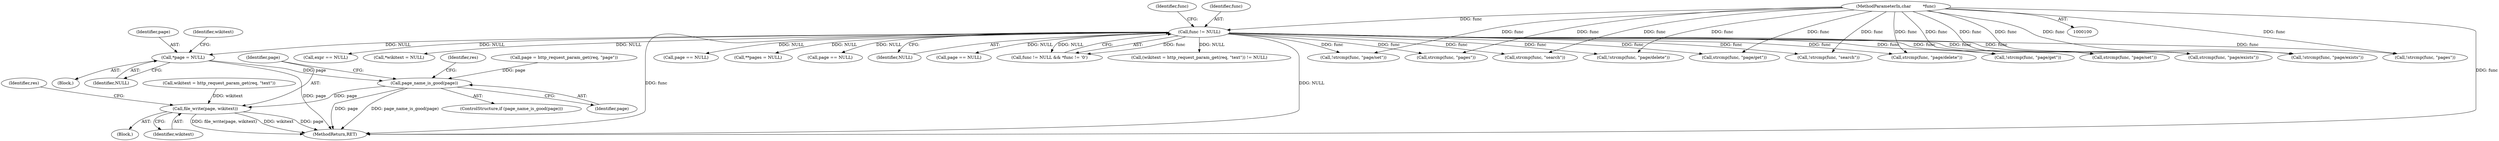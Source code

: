 digraph "0_didiwiki_5e5c796617e1712905dc5462b94bd5e6c08d15ea_0@pointer" {
"1000167" [label="(Call,*page = NULL)"];
"1000107" [label="(Call,func != NULL)"];
"1000103" [label="(MethodParameterIn,char         *func)"];
"1000188" [label="(Call,page_name_is_good(page))"];
"1000191" [label="(Call,file_write(page, wikitext))"];
"1000367" [label="(MethodReturn,RET)"];
"1000302" [label="(Call,expr == NULL)"];
"1000189" [label="(Identifier,page)"];
"1000284" [label="(Call,!strcmp(func, \"search\"))"];
"1000112" [label="(Identifier,func)"];
"1000161" [label="(Block,)"];
"1000157" [label="(Call,!strcmp(func, \"page/set\"))"];
"1000195" [label="(Identifier,res)"];
"1000202" [label="(Call,!strcmp(func, \"page/delete\"))"];
"1000163" [label="(Call,*wikitext = NULL)"];
"1000108" [label="(Identifier,func)"];
"1000191" [label="(Call,file_write(page, wikitext))"];
"1000169" [label="(Identifier,NULL)"];
"1000116" [label="(Call,!strcmp(func, \"page/get\"))"];
"1000280" [label="(Call,!strcmp(func, \"pages\"))"];
"1000128" [label="(Call,page == NULL)"];
"1000281" [label="(Call,strcmp(func, \"pages\"))"];
"1000187" [label="(ControlStructure,if (page_name_is_good(page)))"];
"1000180" [label="(Call,page = http_request_param_get(req, \"page\"))"];
"1000290" [label="(Call,**pages = NULL)"];
"1000174" [label="(Identifier,wikitext)"];
"1000192" [label="(Identifier,page)"];
"1000285" [label="(Call,strcmp(func, \"search\"))"];
"1000188" [label="(Call,page_name_is_good(page))"];
"1000117" [label="(Call,strcmp(func, \"page/get\"))"];
"1000214" [label="(Call,page == NULL)"];
"1000358" [label="(Identifier,res)"];
"1000173" [label="(Call,wikitext = http_request_param_get(req, \"text\"))"];
"1000167" [label="(Call,*page = NULL)"];
"1000203" [label="(Call,strcmp(func, \"page/delete\"))"];
"1000190" [label="(Block,)"];
"1000168" [label="(Identifier,page)"];
"1000158" [label="(Call,strcmp(func, \"page/set\"))"];
"1000103" [label="(MethodParameterIn,char         *func)"];
"1000241" [label="(Call,strcmp(func, \"page/exists\"))"];
"1000109" [label="(Identifier,NULL)"];
"1000193" [label="(Identifier,wikitext)"];
"1000107" [label="(Call,func != NULL)"];
"1000252" [label="(Call,page == NULL)"];
"1000106" [label="(Call,func != NULL && *func != '\0')"];
"1000172" [label="(Call,(wikitext = http_request_param_get(req, \"text\")) != NULL)"];
"1000240" [label="(Call,!strcmp(func, \"page/exists\"))"];
"1000167" -> "1000161"  [label="AST: "];
"1000167" -> "1000169"  [label="CFG: "];
"1000168" -> "1000167"  [label="AST: "];
"1000169" -> "1000167"  [label="AST: "];
"1000174" -> "1000167"  [label="CFG: "];
"1000167" -> "1000367"  [label="DDG: page"];
"1000107" -> "1000167"  [label="DDG: NULL"];
"1000167" -> "1000188"  [label="DDG: page"];
"1000107" -> "1000106"  [label="AST: "];
"1000107" -> "1000109"  [label="CFG: "];
"1000108" -> "1000107"  [label="AST: "];
"1000109" -> "1000107"  [label="AST: "];
"1000112" -> "1000107"  [label="CFG: "];
"1000106" -> "1000107"  [label="CFG: "];
"1000107" -> "1000367"  [label="DDG: func"];
"1000107" -> "1000367"  [label="DDG: NULL"];
"1000107" -> "1000106"  [label="DDG: func"];
"1000107" -> "1000106"  [label="DDG: NULL"];
"1000103" -> "1000107"  [label="DDG: func"];
"1000107" -> "1000116"  [label="DDG: func"];
"1000107" -> "1000117"  [label="DDG: func"];
"1000107" -> "1000128"  [label="DDG: NULL"];
"1000107" -> "1000157"  [label="DDG: func"];
"1000107" -> "1000158"  [label="DDG: func"];
"1000107" -> "1000163"  [label="DDG: NULL"];
"1000107" -> "1000172"  [label="DDG: NULL"];
"1000107" -> "1000202"  [label="DDG: func"];
"1000107" -> "1000203"  [label="DDG: func"];
"1000107" -> "1000214"  [label="DDG: NULL"];
"1000107" -> "1000240"  [label="DDG: func"];
"1000107" -> "1000241"  [label="DDG: func"];
"1000107" -> "1000252"  [label="DDG: NULL"];
"1000107" -> "1000280"  [label="DDG: func"];
"1000107" -> "1000281"  [label="DDG: func"];
"1000107" -> "1000284"  [label="DDG: func"];
"1000107" -> "1000285"  [label="DDG: func"];
"1000107" -> "1000290"  [label="DDG: NULL"];
"1000107" -> "1000302"  [label="DDG: NULL"];
"1000103" -> "1000100"  [label="AST: "];
"1000103" -> "1000367"  [label="DDG: func"];
"1000103" -> "1000116"  [label="DDG: func"];
"1000103" -> "1000117"  [label="DDG: func"];
"1000103" -> "1000157"  [label="DDG: func"];
"1000103" -> "1000158"  [label="DDG: func"];
"1000103" -> "1000202"  [label="DDG: func"];
"1000103" -> "1000203"  [label="DDG: func"];
"1000103" -> "1000240"  [label="DDG: func"];
"1000103" -> "1000241"  [label="DDG: func"];
"1000103" -> "1000280"  [label="DDG: func"];
"1000103" -> "1000281"  [label="DDG: func"];
"1000103" -> "1000284"  [label="DDG: func"];
"1000103" -> "1000285"  [label="DDG: func"];
"1000188" -> "1000187"  [label="AST: "];
"1000188" -> "1000189"  [label="CFG: "];
"1000189" -> "1000188"  [label="AST: "];
"1000192" -> "1000188"  [label="CFG: "];
"1000358" -> "1000188"  [label="CFG: "];
"1000188" -> "1000367"  [label="DDG: page_name_is_good(page)"];
"1000188" -> "1000367"  [label="DDG: page"];
"1000180" -> "1000188"  [label="DDG: page"];
"1000188" -> "1000191"  [label="DDG: page"];
"1000191" -> "1000190"  [label="AST: "];
"1000191" -> "1000193"  [label="CFG: "];
"1000192" -> "1000191"  [label="AST: "];
"1000193" -> "1000191"  [label="AST: "];
"1000195" -> "1000191"  [label="CFG: "];
"1000191" -> "1000367"  [label="DDG: file_write(page, wikitext)"];
"1000191" -> "1000367"  [label="DDG: wikitext"];
"1000191" -> "1000367"  [label="DDG: page"];
"1000173" -> "1000191"  [label="DDG: wikitext"];
}
